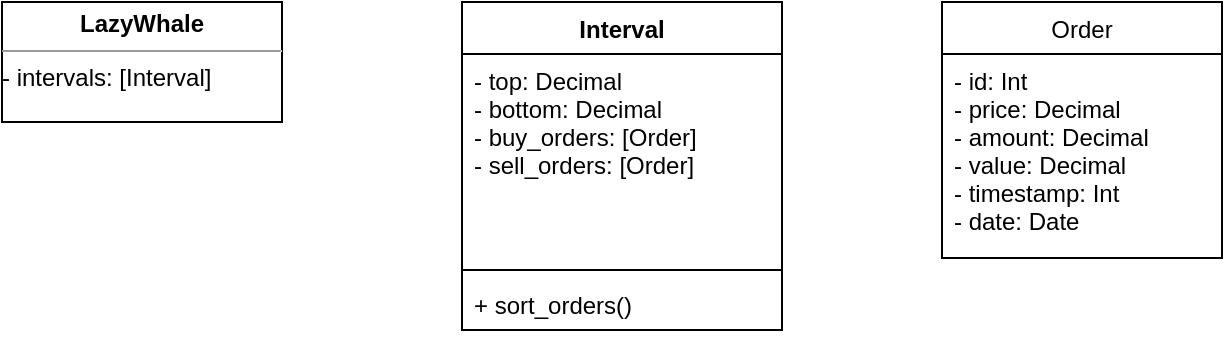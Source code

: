 <mxfile version="13.6.6" type="device"><diagram id="C5RBs43oDa-KdzZeNtuy" name="Page-1"><mxGraphModel dx="1185" dy="610" grid="1" gridSize="10" guides="1" tooltips="1" connect="1" arrows="1" fold="1" page="1" pageScale="1" pageWidth="827" pageHeight="1169" math="0" shadow="0"><root><mxCell id="WIyWlLk6GJQsqaUBKTNV-0"/><mxCell id="WIyWlLk6GJQsqaUBKTNV-1" parent="WIyWlLk6GJQsqaUBKTNV-0"/><mxCell id="8a4OVX8A9iGjWgbeThbO-4" value="&lt;p style=&quot;margin: 0px ; margin-top: 4px ; text-align: center&quot;&gt;&lt;b&gt;LazyWhale&lt;/b&gt;&lt;/p&gt;&lt;hr size=&quot;1&quot;&gt;&lt;div style=&quot;height: 2px&quot;&gt;- intervals: [Interval]&lt;/div&gt;" style="verticalAlign=top;align=left;overflow=fill;fontSize=12;fontFamily=Helvetica;html=1;" vertex="1" parent="WIyWlLk6GJQsqaUBKTNV-1"><mxGeometry x="90" y="60" width="140" height="60" as="geometry"/></mxCell><mxCell id="8a4OVX8A9iGjWgbeThbO-10" value="Order" style="swimlane;fontStyle=0;childLayout=stackLayout;horizontal=1;startSize=26;fillColor=none;horizontalStack=0;resizeParent=1;resizeParentMax=0;resizeLast=0;collapsible=1;marginBottom=0;" vertex="1" parent="WIyWlLk6GJQsqaUBKTNV-1"><mxGeometry x="560" y="60" width="140" height="128" as="geometry"/></mxCell><mxCell id="8a4OVX8A9iGjWgbeThbO-13" value="- id: Int&#10;- price: Decimal&#10;- amount: Decimal&#10;- value: Decimal&#10;- timestamp: Int&#10;- date: Date" style="text;strokeColor=none;fillColor=none;align=left;verticalAlign=top;spacingLeft=4;spacingRight=4;overflow=hidden;rotatable=0;points=[[0,0.5],[1,0.5]];portConstraint=eastwest;" vertex="1" parent="8a4OVX8A9iGjWgbeThbO-10"><mxGeometry y="26" width="140" height="102" as="geometry"/></mxCell><mxCell id="8a4OVX8A9iGjWgbeThbO-6" value="Interval&#10;" style="swimlane;fontStyle=1;align=center;verticalAlign=top;childLayout=stackLayout;horizontal=1;startSize=26;horizontalStack=0;resizeParent=1;resizeParentMax=0;resizeLast=0;collapsible=1;marginBottom=0;" vertex="1" parent="WIyWlLk6GJQsqaUBKTNV-1"><mxGeometry x="320" y="60" width="160" height="164" as="geometry"/></mxCell><mxCell id="8a4OVX8A9iGjWgbeThbO-7" value="- top: Decimal&#10;- bottom: Decimal&#10;- buy_orders: [Order]&#10;- sell_orders: [Order]&#10;" style="text;strokeColor=none;fillColor=none;align=left;verticalAlign=top;spacingLeft=4;spacingRight=4;overflow=hidden;rotatable=0;points=[[0,0.5],[1,0.5]];portConstraint=eastwest;" vertex="1" parent="8a4OVX8A9iGjWgbeThbO-6"><mxGeometry y="26" width="160" height="104" as="geometry"/></mxCell><mxCell id="8a4OVX8A9iGjWgbeThbO-8" value="" style="line;strokeWidth=1;fillColor=none;align=left;verticalAlign=middle;spacingTop=-1;spacingLeft=3;spacingRight=3;rotatable=0;labelPosition=right;points=[];portConstraint=eastwest;" vertex="1" parent="8a4OVX8A9iGjWgbeThbO-6"><mxGeometry y="130" width="160" height="8" as="geometry"/></mxCell><mxCell id="8a4OVX8A9iGjWgbeThbO-9" value="+ sort_orders()" style="text;strokeColor=none;fillColor=none;align=left;verticalAlign=top;spacingLeft=4;spacingRight=4;overflow=hidden;rotatable=0;points=[[0,0.5],[1,0.5]];portConstraint=eastwest;" vertex="1" parent="8a4OVX8A9iGjWgbeThbO-6"><mxGeometry y="138" width="160" height="26" as="geometry"/></mxCell></root></mxGraphModel></diagram></mxfile>